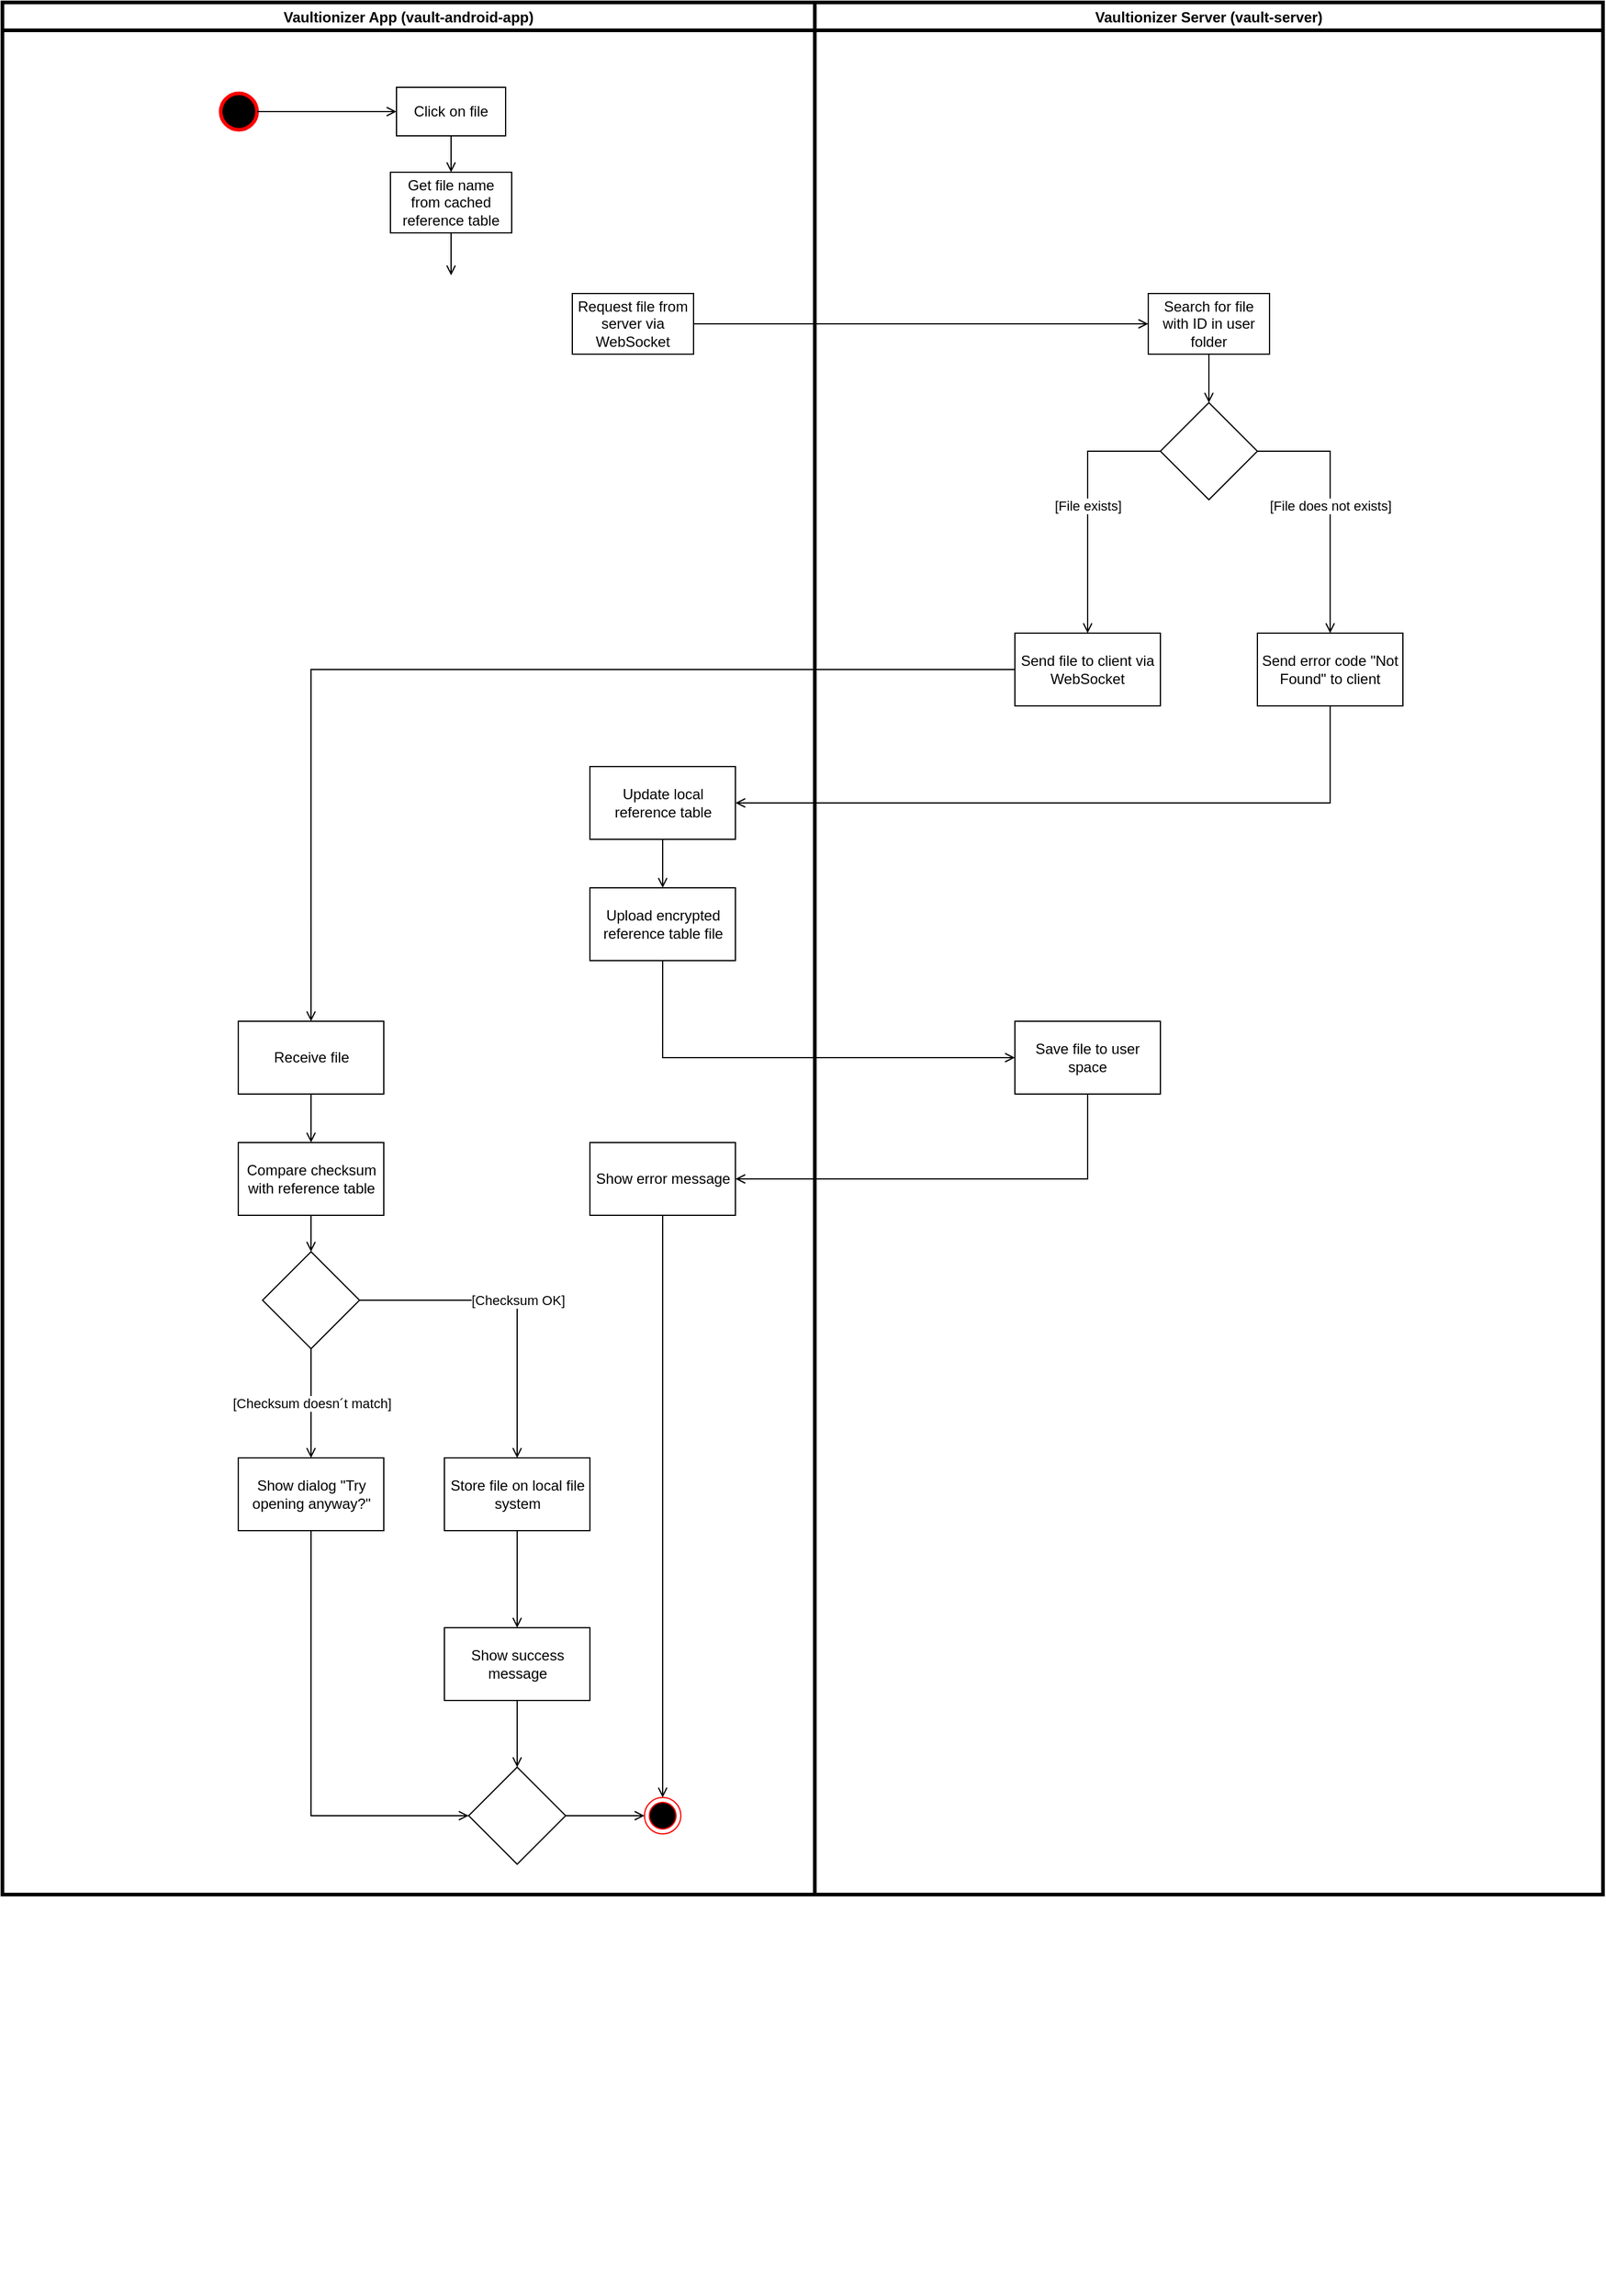 <mxfile version="13.9.2" type="github">
  <diagram name="Page-1" id="e7e014a7-5840-1c2e-5031-d8a46d1fe8dd">
    <mxGraphModel dx="7060" dy="3231" grid="1" gridSize="10" guides="1" tooltips="1" connect="1" arrows="1" fold="1" page="1" pageScale="1" pageWidth="1169" pageHeight="826" background="#ffffff" math="0" shadow="0">
      <root>
        <mxCell id="0" />
        <mxCell id="1" parent="0" />
        <mxCell id="jn4TW-u3W-nK7IEm40rL-72" value="" style="edgeStyle=orthogonalEdgeStyle;rounded=0;orthogonalLoop=1;jettySize=auto;html=1;endArrow=open;endFill=0;strokeColor=#000000;" parent="1" source="jn4TW-u3W-nK7IEm40rL-68" target="jn4TW-u3W-nK7IEm40rL-71" edge="1">
          <mxGeometry relative="1" as="geometry" />
        </mxCell>
        <mxCell id="jn4TW-u3W-nK7IEm40rL-116" style="edgeStyle=orthogonalEdgeStyle;rounded=0;orthogonalLoop=1;jettySize=auto;html=1;exitX=0;exitY=0.5;exitDx=0;exitDy=0;entryX=0.5;entryY=0;entryDx=0;entryDy=0;endArrow=open;endFill=0;strokeColor=#000000;" parent="1" source="jn4TW-u3W-nK7IEm40rL-77" target="jn4TW-u3W-nK7IEm40rL-85" edge="1">
          <mxGeometry relative="1" as="geometry" />
        </mxCell>
        <mxCell id="jn4TW-u3W-nK7IEm40rL-136" value="" style="group" parent="1" vertex="1" connectable="0">
          <mxGeometry x="490" y="140" width="650" height="1890" as="geometry" />
        </mxCell>
        <mxCell id="jn4TW-u3W-nK7IEm40rL-135" value="Vaultionizer Server (vault-server)" style="swimlane;strokeWidth=3;" parent="jn4TW-u3W-nK7IEm40rL-136" vertex="1">
          <mxGeometry width="650" height="1560" as="geometry" />
        </mxCell>
        <mxCell id="jn4TW-u3W-nK7IEm40rL-71" value="Search for file with ID in user folder" style="rounded=0;whiteSpace=wrap;html=1;" parent="jn4TW-u3W-nK7IEm40rL-135" vertex="1">
          <mxGeometry x="275" y="240" width="100" height="50" as="geometry" />
        </mxCell>
        <mxCell id="jn4TW-u3W-nK7IEm40rL-75" value="" style="rhombus;whiteSpace=wrap;html=1;rounded=0;" parent="jn4TW-u3W-nK7IEm40rL-135" vertex="1">
          <mxGeometry x="285" y="330" width="80" height="80" as="geometry" />
        </mxCell>
        <mxCell id="jn4TW-u3W-nK7IEm40rL-76" value="" style="edgeStyle=orthogonalEdgeStyle;rounded=0;orthogonalLoop=1;jettySize=auto;html=1;endArrow=open;endFill=0;strokeColor=#000000;" parent="jn4TW-u3W-nK7IEm40rL-135" source="jn4TW-u3W-nK7IEm40rL-71" target="jn4TW-u3W-nK7IEm40rL-75" edge="1">
          <mxGeometry relative="1" as="geometry" />
        </mxCell>
        <mxCell id="jn4TW-u3W-nK7IEm40rL-80" value="[File does not exists]" style="edgeStyle=orthogonalEdgeStyle;rounded=0;orthogonalLoop=1;jettySize=auto;html=1;endArrow=open;endFill=0;strokeColor=#000000;exitX=1;exitY=0.5;exitDx=0;exitDy=0;" parent="jn4TW-u3W-nK7IEm40rL-135" source="jn4TW-u3W-nK7IEm40rL-75" target="jn4TW-u3W-nK7IEm40rL-79" edge="1">
          <mxGeometry relative="1" as="geometry" />
        </mxCell>
        <mxCell id="jn4TW-u3W-nK7IEm40rL-78" value="[File exists]" style="edgeStyle=orthogonalEdgeStyle;rounded=0;orthogonalLoop=1;jettySize=auto;html=1;endArrow=open;endFill=0;strokeColor=#000000;exitX=0;exitY=0.5;exitDx=0;exitDy=0;" parent="jn4TW-u3W-nK7IEm40rL-135" source="jn4TW-u3W-nK7IEm40rL-75" target="jn4TW-u3W-nK7IEm40rL-77" edge="1">
          <mxGeometry relative="1" as="geometry">
            <mxPoint x="445" y="530" as="sourcePoint" />
            <mxPoint x="445" y="460" as="targetPoint" />
          </mxGeometry>
        </mxCell>
        <mxCell id="jn4TW-u3W-nK7IEm40rL-77" value="Send file to client via WebSocket" style="whiteSpace=wrap;html=1;rounded=0;" parent="jn4TW-u3W-nK7IEm40rL-135" vertex="1">
          <mxGeometry x="165" y="520" width="120" height="60" as="geometry" />
        </mxCell>
        <mxCell id="jn4TW-u3W-nK7IEm40rL-79" value="Send error code &quot;Not Found&quot; to client" style="whiteSpace=wrap;html=1;rounded=0;" parent="jn4TW-u3W-nK7IEm40rL-135" vertex="1">
          <mxGeometry x="365" y="520" width="120" height="60" as="geometry" />
        </mxCell>
        <mxCell id="sNJGxRww8z86V9ym8qt2-3" value="Save file to user space" style="whiteSpace=wrap;html=1;rounded=0;" parent="jn4TW-u3W-nK7IEm40rL-135" vertex="1">
          <mxGeometry x="165" y="840" width="120" height="60" as="geometry" />
        </mxCell>
        <mxCell id="jn4TW-u3W-nK7IEm40rL-137" value="" style="group" parent="1" vertex="1" connectable="0">
          <mxGeometry x="-180" y="140" width="670" height="1890" as="geometry" />
        </mxCell>
        <mxCell id="jn4TW-u3W-nK7IEm40rL-64" value="Click on file" style="rounded=0;whiteSpace=wrap;html=1;" parent="jn4TW-u3W-nK7IEm40rL-137" vertex="1">
          <mxGeometry x="325" y="70" width="90" height="40" as="geometry" />
        </mxCell>
        <mxCell id="jn4TW-u3W-nK7IEm40rL-66" value="Get file name from cached reference table" style="rounded=0;whiteSpace=wrap;html=1;" parent="jn4TW-u3W-nK7IEm40rL-137" vertex="1">
          <mxGeometry x="320" y="140" width="100" height="50" as="geometry" />
        </mxCell>
        <mxCell id="jn4TW-u3W-nK7IEm40rL-67" value="" style="edgeStyle=orthogonalEdgeStyle;rounded=0;orthogonalLoop=1;jettySize=auto;html=1;endArrow=open;endFill=0;strokeColor=#000000;" parent="jn4TW-u3W-nK7IEm40rL-137" source="jn4TW-u3W-nK7IEm40rL-64" target="jn4TW-u3W-nK7IEm40rL-66" edge="1">
          <mxGeometry relative="1" as="geometry" />
        </mxCell>
        <mxCell id="jn4TW-u3W-nK7IEm40rL-68" value="Request file from server via WebSocket" style="rounded=0;whiteSpace=wrap;html=1;" parent="jn4TW-u3W-nK7IEm40rL-137" vertex="1">
          <mxGeometry x="470" y="240" width="100" height="50" as="geometry" />
        </mxCell>
        <mxCell id="jn4TW-u3W-nK7IEm40rL-83" value="Update local reference table" style="whiteSpace=wrap;html=1;rounded=0;" parent="jn4TW-u3W-nK7IEm40rL-137" vertex="1">
          <mxGeometry x="484.52" y="630" width="120" height="60" as="geometry" />
        </mxCell>
        <mxCell id="jn4TW-u3W-nK7IEm40rL-85" value="Receive file" style="whiteSpace=wrap;html=1;rounded=0;" parent="jn4TW-u3W-nK7IEm40rL-137" vertex="1">
          <mxGeometry x="194.52" y="840" width="120" height="60" as="geometry" />
        </mxCell>
        <mxCell id="jn4TW-u3W-nK7IEm40rL-89" value="Compare checksum with reference table" style="whiteSpace=wrap;html=1;rounded=0;" parent="jn4TW-u3W-nK7IEm40rL-137" vertex="1">
          <mxGeometry x="194.52" y="940" width="120" height="60" as="geometry" />
        </mxCell>
        <mxCell id="jn4TW-u3W-nK7IEm40rL-91" value="" style="edgeStyle=orthogonalEdgeStyle;rounded=0;orthogonalLoop=1;jettySize=auto;html=1;endArrow=open;endFill=0;strokeColor=#000000;entryX=0.5;entryY=0;entryDx=0;entryDy=0;" parent="jn4TW-u3W-nK7IEm40rL-137" source="jn4TW-u3W-nK7IEm40rL-85" target="jn4TW-u3W-nK7IEm40rL-89" edge="1">
          <mxGeometry relative="1" as="geometry" />
        </mxCell>
        <mxCell id="jn4TW-u3W-nK7IEm40rL-90" value="" style="rhombus;whiteSpace=wrap;html=1;rounded=0;" parent="jn4TW-u3W-nK7IEm40rL-137" vertex="1">
          <mxGeometry x="214.52" y="1030" width="80" height="80" as="geometry" />
        </mxCell>
        <mxCell id="jn4TW-u3W-nK7IEm40rL-117" value="" style="edgeStyle=orthogonalEdgeStyle;rounded=0;orthogonalLoop=1;jettySize=auto;html=1;endArrow=open;endFill=0;strokeColor=#000000;" parent="jn4TW-u3W-nK7IEm40rL-137" source="jn4TW-u3W-nK7IEm40rL-89" target="jn4TW-u3W-nK7IEm40rL-90" edge="1">
          <mxGeometry relative="1" as="geometry" />
        </mxCell>
        <mxCell id="jn4TW-u3W-nK7IEm40rL-92" value="Store file on local file system" style="whiteSpace=wrap;html=1;rounded=0;" parent="jn4TW-u3W-nK7IEm40rL-137" vertex="1">
          <mxGeometry x="364.52" y="1200" width="120" height="60" as="geometry" />
        </mxCell>
        <mxCell id="jn4TW-u3W-nK7IEm40rL-93" value="[Checksum OK]" style="edgeStyle=orthogonalEdgeStyle;rounded=0;orthogonalLoop=1;jettySize=auto;html=1;endArrow=open;endFill=0;strokeColor=#000000;" parent="jn4TW-u3W-nK7IEm40rL-137" source="jn4TW-u3W-nK7IEm40rL-90" target="jn4TW-u3W-nK7IEm40rL-92" edge="1">
          <mxGeometry relative="1" as="geometry" />
        </mxCell>
        <mxCell id="jn4TW-u3W-nK7IEm40rL-94" value="Show dialog &quot;Try opening anyway?&quot;" style="whiteSpace=wrap;html=1;rounded=0;" parent="jn4TW-u3W-nK7IEm40rL-137" vertex="1">
          <mxGeometry x="194.52" y="1200" width="120" height="60" as="geometry" />
        </mxCell>
        <mxCell id="jn4TW-u3W-nK7IEm40rL-95" value="[Checksum doesn´t match]" style="edgeStyle=orthogonalEdgeStyle;rounded=0;orthogonalLoop=1;jettySize=auto;html=1;endArrow=open;endFill=0;strokeColor=#000000;" parent="jn4TW-u3W-nK7IEm40rL-137" source="jn4TW-u3W-nK7IEm40rL-90" target="jn4TW-u3W-nK7IEm40rL-94" edge="1">
          <mxGeometry relative="1" as="geometry" />
        </mxCell>
        <mxCell id="jn4TW-u3W-nK7IEm40rL-119" value="" style="edgeStyle=orthogonalEdgeStyle;rounded=0;orthogonalLoop=1;jettySize=auto;html=1;endArrow=open;endFill=0;strokeColor=#000000;entryX=0;entryY=0.5;entryDx=0;entryDy=0;exitX=0.5;exitY=1;exitDx=0;exitDy=0;" parent="jn4TW-u3W-nK7IEm40rL-137" source="jn4TW-u3W-nK7IEm40rL-94" target="jn4TW-u3W-nK7IEm40rL-132" edge="1">
          <mxGeometry relative="1" as="geometry">
            <mxPoint x="254.52" y="1330" as="targetPoint" />
          </mxGeometry>
        </mxCell>
        <mxCell id="jn4TW-u3W-nK7IEm40rL-122" value="" style="edgeStyle=orthogonalEdgeStyle;rounded=0;orthogonalLoop=1;jettySize=auto;html=1;endArrow=open;endFill=0;strokeColor=#000000;" parent="jn4TW-u3W-nK7IEm40rL-137" source="jn4TW-u3W-nK7IEm40rL-66" edge="1">
          <mxGeometry relative="1" as="geometry">
            <mxPoint x="370" y="225" as="targetPoint" />
          </mxGeometry>
        </mxCell>
        <mxCell id="jn4TW-u3W-nK7IEm40rL-125" value="Show success message" style="whiteSpace=wrap;html=1;rounded=0;" parent="jn4TW-u3W-nK7IEm40rL-137" vertex="1">
          <mxGeometry x="364.52" y="1340" width="120" height="60" as="geometry" />
        </mxCell>
        <mxCell id="jn4TW-u3W-nK7IEm40rL-126" value="" style="edgeStyle=orthogonalEdgeStyle;rounded=0;orthogonalLoop=1;jettySize=auto;html=1;endArrow=open;endFill=0;strokeColor=#000000;" parent="jn4TW-u3W-nK7IEm40rL-137" source="jn4TW-u3W-nK7IEm40rL-92" target="jn4TW-u3W-nK7IEm40rL-125" edge="1">
          <mxGeometry relative="1" as="geometry" />
        </mxCell>
        <mxCell id="jn4TW-u3W-nK7IEm40rL-127" value="" style="ellipse;html=1;shape=endState;fillColor=#000000;strokeColor=#ff0000;" parent="jn4TW-u3W-nK7IEm40rL-137" vertex="1">
          <mxGeometry x="529.52" y="1480" width="30" height="30" as="geometry" />
        </mxCell>
        <mxCell id="jn4TW-u3W-nK7IEm40rL-130" style="edgeStyle=orthogonalEdgeStyle;rounded=0;orthogonalLoop=1;jettySize=auto;html=1;entryX=0.5;entryY=0;entryDx=0;entryDy=0;endArrow=open;endFill=0;strokeColor=#000000;" parent="jn4TW-u3W-nK7IEm40rL-137" source="jn4TW-u3W-nK7IEm40rL-81" target="jn4TW-u3W-nK7IEm40rL-127" edge="1">
          <mxGeometry relative="1" as="geometry" />
        </mxCell>
        <mxCell id="jn4TW-u3W-nK7IEm40rL-133" value="" style="edgeStyle=orthogonalEdgeStyle;rounded=0;orthogonalLoop=1;jettySize=auto;html=1;endArrow=open;endFill=0;strokeColor=#000000;" parent="jn4TW-u3W-nK7IEm40rL-137" source="jn4TW-u3W-nK7IEm40rL-132" target="jn4TW-u3W-nK7IEm40rL-127" edge="1">
          <mxGeometry relative="1" as="geometry" />
        </mxCell>
        <mxCell id="jn4TW-u3W-nK7IEm40rL-132" value="" style="rhombus;whiteSpace=wrap;html=1;rounded=0;" parent="jn4TW-u3W-nK7IEm40rL-137" vertex="1">
          <mxGeometry x="384.52" y="1455" width="80" height="80" as="geometry" />
        </mxCell>
        <mxCell id="jn4TW-u3W-nK7IEm40rL-129" style="edgeStyle=orthogonalEdgeStyle;rounded=0;orthogonalLoop=1;jettySize=auto;html=1;endArrow=open;endFill=0;strokeColor=#000000;exitX=0.5;exitY=1;exitDx=0;exitDy=0;" parent="jn4TW-u3W-nK7IEm40rL-137" source="jn4TW-u3W-nK7IEm40rL-125" target="jn4TW-u3W-nK7IEm40rL-132" edge="1">
          <mxGeometry relative="1" as="geometry" />
        </mxCell>
        <mxCell id="jn4TW-u3W-nK7IEm40rL-134" value="Vaultionizer App (vault-android-app)" style="swimlane;strokeWidth=3;" parent="jn4TW-u3W-nK7IEm40rL-137" vertex="1">
          <mxGeometry width="670" height="1560" as="geometry" />
        </mxCell>
        <mxCell id="jn4TW-u3W-nK7IEm40rL-138" value="" style="ellipse;whiteSpace=wrap;html=1;aspect=fixed;strokeWidth=3;fillColor=#000000;strokeColor=#FF0000;" parent="jn4TW-u3W-nK7IEm40rL-134" vertex="1">
          <mxGeometry x="180" y="75" width="30" height="30" as="geometry" />
        </mxCell>
        <mxCell id="jn4TW-u3W-nK7IEm40rL-81" value="Show error message" style="whiteSpace=wrap;html=1;rounded=0;" parent="jn4TW-u3W-nK7IEm40rL-134" vertex="1">
          <mxGeometry x="484.52" y="940" width="120" height="60" as="geometry" />
        </mxCell>
        <mxCell id="sNJGxRww8z86V9ym8qt2-1" value="Upload encrypted reference table file" style="whiteSpace=wrap;html=1;rounded=0;" parent="jn4TW-u3W-nK7IEm40rL-134" vertex="1">
          <mxGeometry x="484.52" y="730" width="120" height="60" as="geometry" />
        </mxCell>
        <mxCell id="jn4TW-u3W-nK7IEm40rL-139" style="edgeStyle=orthogonalEdgeStyle;rounded=0;orthogonalLoop=1;jettySize=auto;html=1;exitX=1;exitY=0.5;exitDx=0;exitDy=0;entryX=0;entryY=0.5;entryDx=0;entryDy=0;endArrow=open;endFill=0;strokeColor=#000000;" parent="jn4TW-u3W-nK7IEm40rL-137" source="jn4TW-u3W-nK7IEm40rL-138" target="jn4TW-u3W-nK7IEm40rL-64" edge="1">
          <mxGeometry relative="1" as="geometry" />
        </mxCell>
        <mxCell id="sNJGxRww8z86V9ym8qt2-2" value="" style="edgeStyle=orthogonalEdgeStyle;rounded=0;orthogonalLoop=1;jettySize=auto;html=1;endArrow=open;endFill=0;" parent="jn4TW-u3W-nK7IEm40rL-137" source="jn4TW-u3W-nK7IEm40rL-83" target="sNJGxRww8z86V9ym8qt2-1" edge="1">
          <mxGeometry relative="1" as="geometry" />
        </mxCell>
        <mxCell id="jn4TW-u3W-nK7IEm40rL-97" value="" style="edgeStyle=orthogonalEdgeStyle;rounded=0;orthogonalLoop=1;jettySize=auto;html=1;endArrow=open;endFill=0;strokeColor=#000000;entryX=1;entryY=0.5;entryDx=0;entryDy=0;exitX=0.5;exitY=1;exitDx=0;exitDy=0;" parent="1" source="jn4TW-u3W-nK7IEm40rL-79" target="jn4TW-u3W-nK7IEm40rL-83" edge="1">
          <mxGeometry relative="1" as="geometry">
            <mxPoint x="610" y="1060" as="targetPoint" />
          </mxGeometry>
        </mxCell>
        <mxCell id="sNJGxRww8z86V9ym8qt2-4" style="edgeStyle=orthogonalEdgeStyle;rounded=0;orthogonalLoop=1;jettySize=auto;html=1;entryX=0;entryY=0.5;entryDx=0;entryDy=0;exitX=0.5;exitY=1;exitDx=0;exitDy=0;endArrow=open;endFill=0;" parent="1" source="sNJGxRww8z86V9ym8qt2-1" target="sNJGxRww8z86V9ym8qt2-3" edge="1">
          <mxGeometry relative="1" as="geometry" />
        </mxCell>
        <mxCell id="sNJGxRww8z86V9ym8qt2-5" style="edgeStyle=orthogonalEdgeStyle;rounded=0;orthogonalLoop=1;jettySize=auto;html=1;exitX=0.5;exitY=1;exitDx=0;exitDy=0;entryX=1;entryY=0.5;entryDx=0;entryDy=0;endArrow=open;endFill=0;" parent="1" source="sNJGxRww8z86V9ym8qt2-3" target="jn4TW-u3W-nK7IEm40rL-81" edge="1">
          <mxGeometry relative="1" as="geometry" />
        </mxCell>
      </root>
    </mxGraphModel>
  </diagram>
</mxfile>
